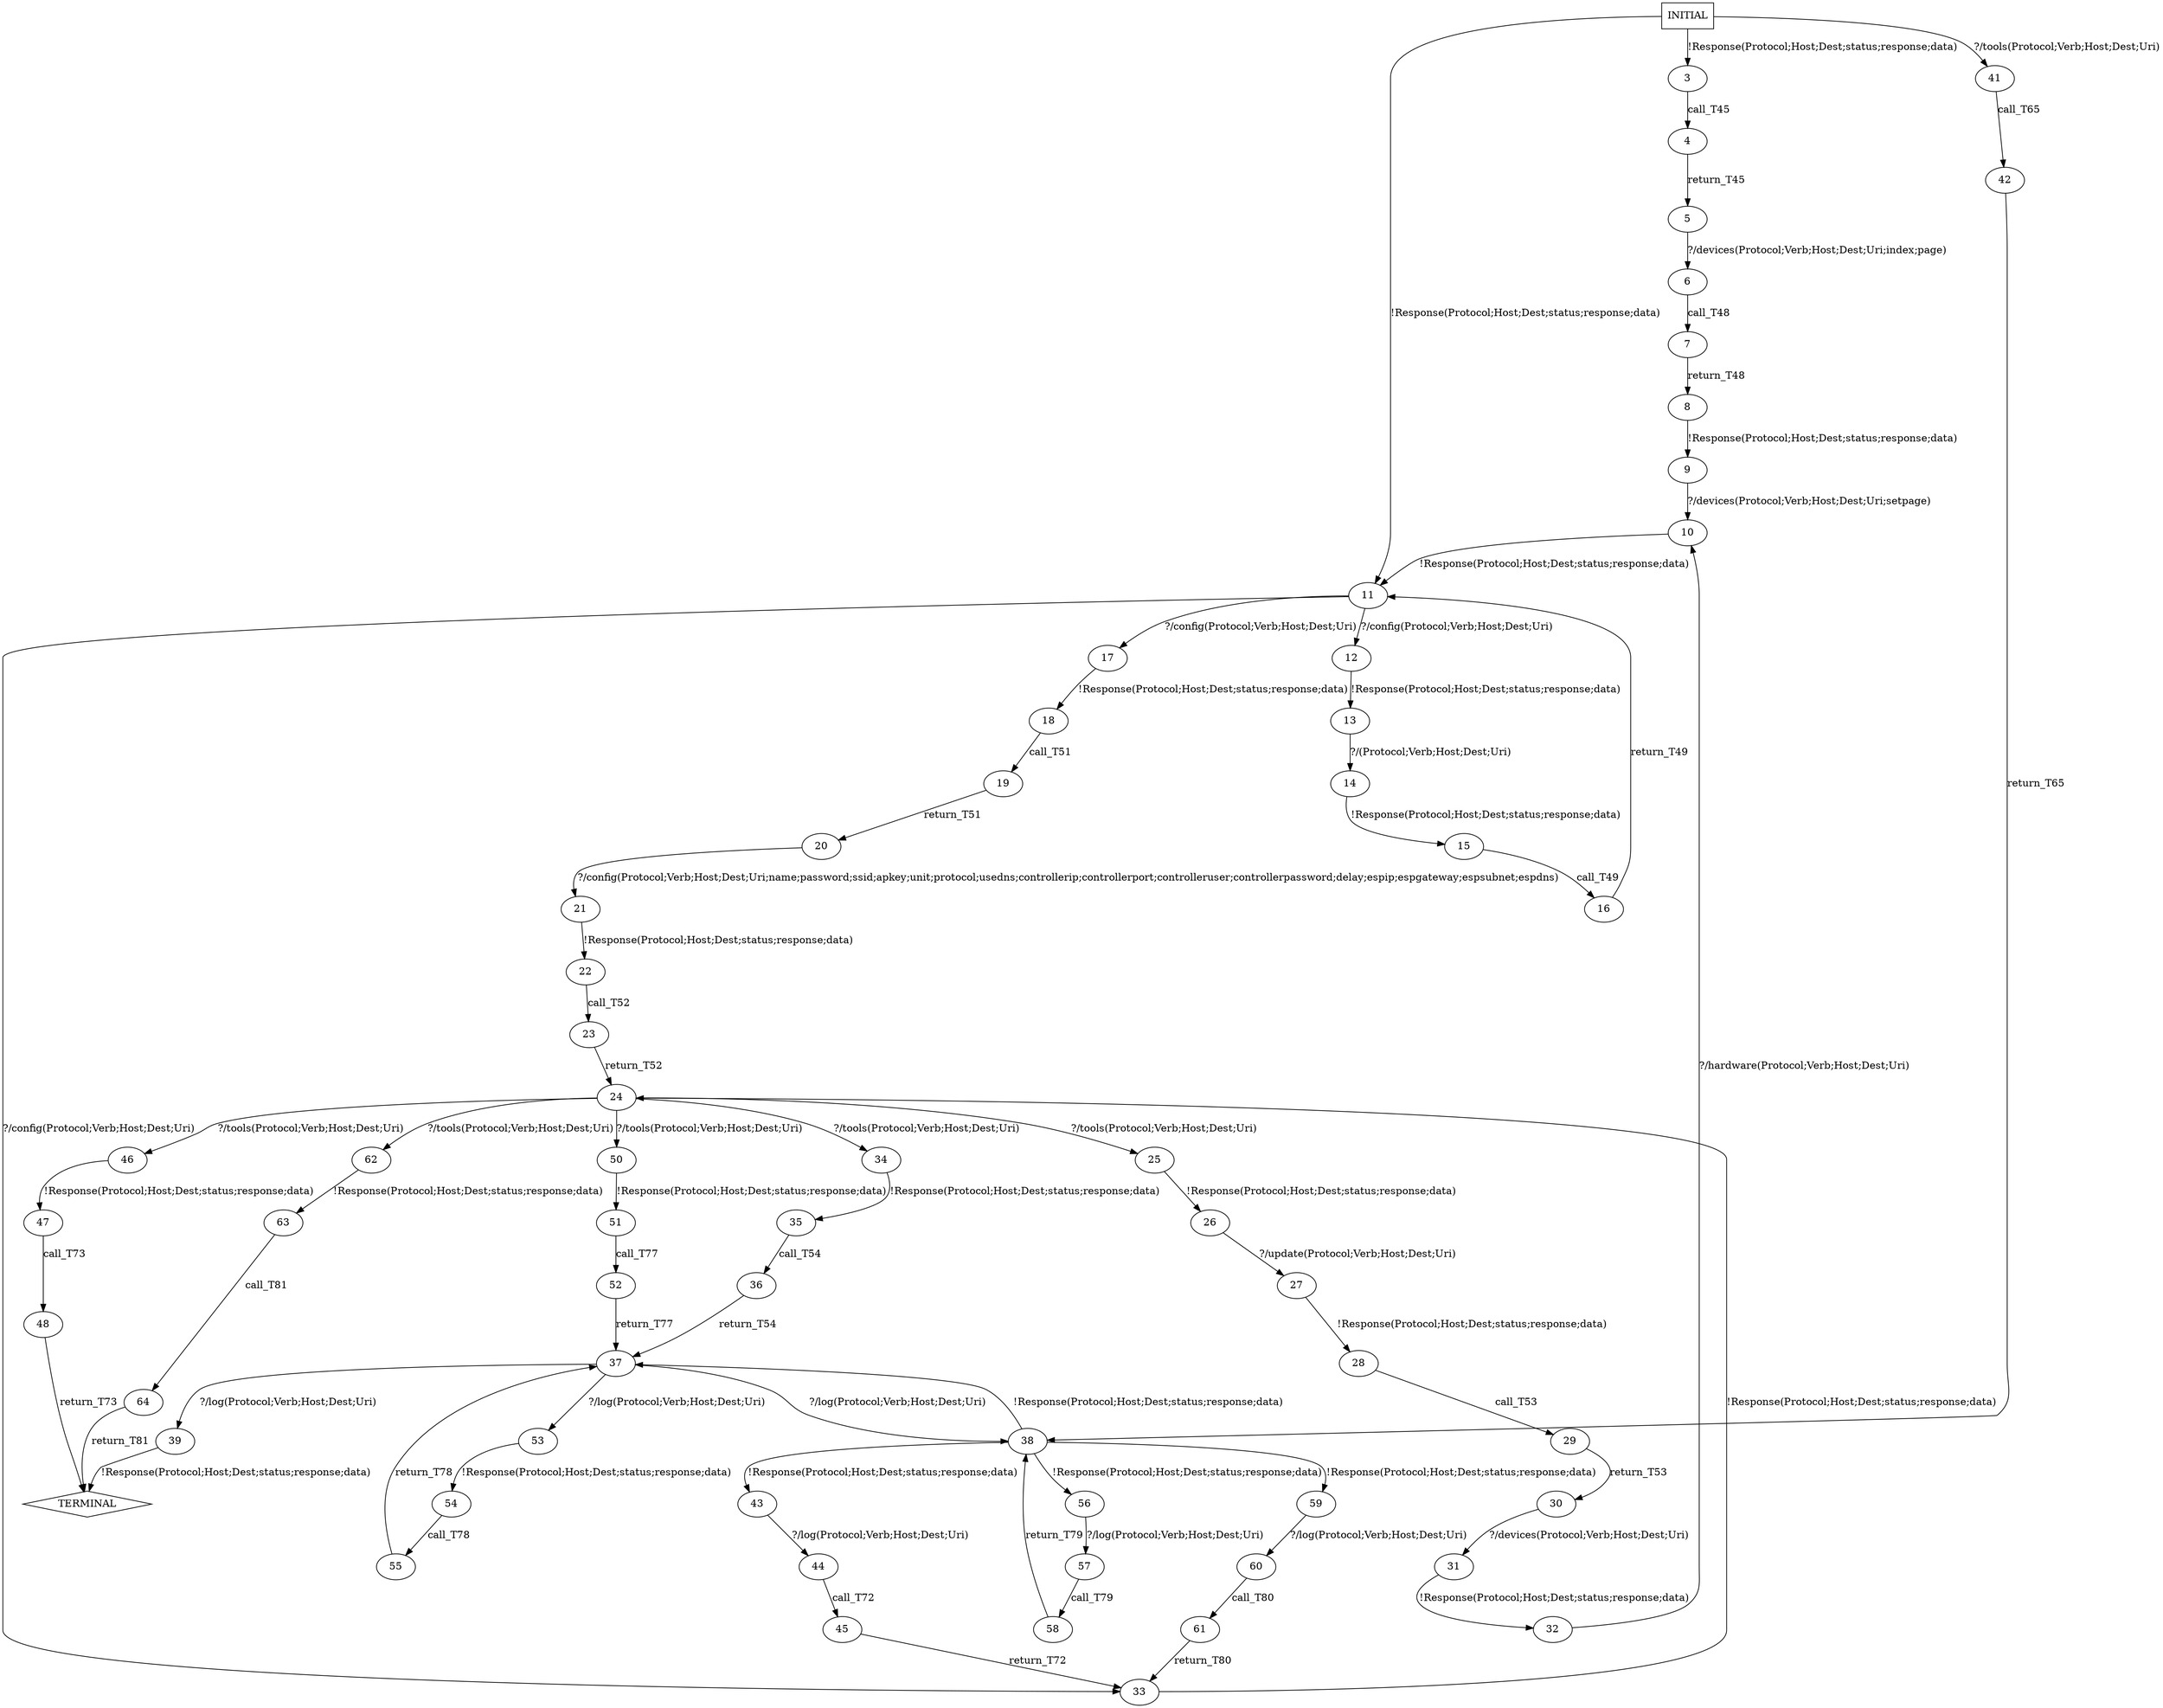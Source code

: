 digraph G {
  0 [label="INITIAL",shape=box];
  1 [label="TERMINAL",shape=diamond];
  3 [label="3"];
  4 [label="4"];
  5 [label="5"];
  6 [label="6"];
  7 [label="7"];
  8 [label="8"];
  9 [label="9"];
  10 [label="10"];
  11 [label="11"];
  12 [label="12"];
  13 [label="13"];
  14 [label="14"];
  15 [label="15"];
  16 [label="16"];
  17 [label="17"];
  18 [label="18"];
  19 [label="19"];
  20 [label="20"];
  21 [label="21"];
  22 [label="22"];
  23 [label="23"];
  24 [label="24"];
  25 [label="25"];
  26 [label="26"];
  27 [label="27"];
  28 [label="28"];
  29 [label="29"];
  30 [label="30"];
  31 [label="31"];
  32 [label="32"];
  33 [label="33"];
  34 [label="34"];
  35 [label="35"];
  36 [label="36"];
  37 [label="37"];
  38 [label="38"];
  39 [label="39"];
  41 [label="41"];
  42 [label="42"];
  43 [label="43"];
  44 [label="44"];
  45 [label="45"];
  46 [label="46"];
  47 [label="47"];
  48 [label="48"];
  50 [label="50"];
  51 [label="51"];
  52 [label="52"];
  53 [label="53"];
  54 [label="54"];
  55 [label="55"];
  56 [label="56"];
  57 [label="57"];
  58 [label="58"];
  59 [label="59"];
  60 [label="60"];
  61 [label="61"];
  62 [label="62"];
  63 [label="63"];
  64 [label="64"];
0->3 [label="!Response(Protocol;Host;Dest;status;response;data)"];
3->4 [label="call_T45"];
4->5 [label="return_T45"];
5->6 [label="?/devices(Protocol;Verb;Host;Dest;Uri;index;page)"];
6->7 [label="call_T48"];
7->8 [label="return_T48"];
8->9 [label="!Response(Protocol;Host;Dest;status;response;data)"];
9->10 [label="?/devices(Protocol;Verb;Host;Dest;Uri;setpage)"];
10->11 [label="!Response(Protocol;Host;Dest;status;response;data)"];
11->17 [label="?/config(Protocol;Verb;Host;Dest;Uri)"];
11->12 [label="?/config(Protocol;Verb;Host;Dest;Uri)"];
11->33 [label="?/config(Protocol;Verb;Host;Dest;Uri)"];
12->13 [label="!Response(Protocol;Host;Dest;status;response;data)"];
13->14 [label="?/(Protocol;Verb;Host;Dest;Uri)"];
14->15 [label="!Response(Protocol;Host;Dest;status;response;data)"];
15->16 [label="call_T49"];
16->11 [label="return_T49"];
17->18 [label="!Response(Protocol;Host;Dest;status;response;data)"];
18->19 [label="call_T51"];
19->20 [label="return_T51"];
20->21 [label="?/config(Protocol;Verb;Host;Dest;Uri;name;password;ssid;apkey;unit;protocol;usedns;controllerip;controllerport;controlleruser;controllerpassword;delay;espip;espgateway;espsubnet;espdns)"];
21->22 [label="!Response(Protocol;Host;Dest;status;response;data)"];
22->23 [label="call_T52"];
23->24 [label="return_T52"];
24->46 [label="?/tools(Protocol;Verb;Host;Dest;Uri)"];
24->34 [label="?/tools(Protocol;Verb;Host;Dest;Uri)"];
24->50 [label="?/tools(Protocol;Verb;Host;Dest;Uri)"];
24->62 [label="?/tools(Protocol;Verb;Host;Dest;Uri)"];
24->25 [label="?/tools(Protocol;Verb;Host;Dest;Uri)"];
25->26 [label="!Response(Protocol;Host;Dest;status;response;data)"];
26->27 [label="?/update(Protocol;Verb;Host;Dest;Uri)"];
27->28 [label="!Response(Protocol;Host;Dest;status;response;data)"];
28->29 [label="call_T53"];
29->30 [label="return_T53"];
30->31 [label="?/devices(Protocol;Verb;Host;Dest;Uri)"];
31->32 [label="!Response(Protocol;Host;Dest;status;response;data)"];
32->10 [label="?/hardware(Protocol;Verb;Host;Dest;Uri)"];
33->24 [label="!Response(Protocol;Host;Dest;status;response;data)"];
34->35 [label="!Response(Protocol;Host;Dest;status;response;data)"];
35->36 [label="call_T54"];
36->37 [label="return_T54"];
37->53 [label="?/log(Protocol;Verb;Host;Dest;Uri)"];
37->39 [label="?/log(Protocol;Verb;Host;Dest;Uri)"];
37->38 [label="?/log(Protocol;Verb;Host;Dest;Uri)"];
38->56 [label="!Response(Protocol;Host;Dest;status;response;data)"];
38->59 [label="!Response(Protocol;Host;Dest;status;response;data)"];
38->43 [label="!Response(Protocol;Host;Dest;status;response;data)"];
38->37 [label="!Response(Protocol;Host;Dest;status;response;data)"];
39->1 [label="!Response(Protocol;Host;Dest;status;response;data)"];
0->41 [label="?/tools(Protocol;Verb;Host;Dest;Uri)"];
41->42 [label="call_T65"];
42->38 [label="return_T65"];
43->44 [label="?/log(Protocol;Verb;Host;Dest;Uri)"];
44->45 [label="call_T72"];
45->33 [label="return_T72"];
46->47 [label="!Response(Protocol;Host;Dest;status;response;data)"];
47->48 [label="call_T73"];
48->1 [label="return_T73"];
0->11 [label="!Response(Protocol;Host;Dest;status;response;data)"];
50->51 [label="!Response(Protocol;Host;Dest;status;response;data)"];
51->52 [label="call_T77"];
52->37 [label="return_T77"];
53->54 [label="!Response(Protocol;Host;Dest;status;response;data)"];
54->55 [label="call_T78"];
55->37 [label="return_T78"];
56->57 [label="?/log(Protocol;Verb;Host;Dest;Uri)"];
57->58 [label="call_T79"];
58->38 [label="return_T79"];
59->60 [label="?/log(Protocol;Verb;Host;Dest;Uri)"];
60->61 [label="call_T80"];
61->33 [label="return_T80"];
62->63 [label="!Response(Protocol;Host;Dest;status;response;data)"];
63->64 [label="call_T81"];
64->1 [label="return_T81"];
}

